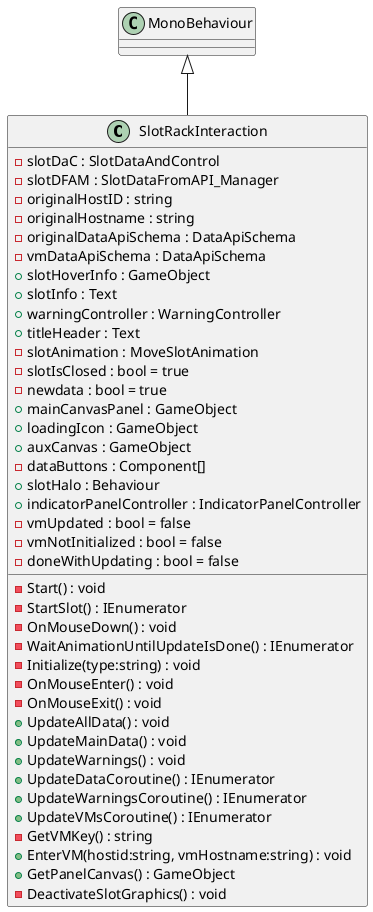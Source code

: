 @startuml
class SlotRackInteraction {
    - slotDaC : SlotDataAndControl
    - slotDFAM : SlotDataFromAPI_Manager
    - originalHostID : string
    - originalHostname : string
    - originalDataApiSchema : DataApiSchema
    - vmDataApiSchema : DataApiSchema
    + slotHoverInfo : GameObject
    + slotInfo : Text
    + warningController : WarningController
    + titleHeader : Text
    - slotAnimation : MoveSlotAnimation
    - slotIsClosed : bool = true
    - newdata : bool = true
    + mainCanvasPanel : GameObject
    + loadingIcon : GameObject
    + auxCanvas : GameObject
    - dataButtons : Component[]
    + slotHalo : Behaviour
    + indicatorPanelController : IndicatorPanelController
    - vmUpdated : bool = false
    - vmNotInitialized : bool = false
    - doneWithUpdating : bool = false
    - Start() : void
    - StartSlot() : IEnumerator
    - OnMouseDown() : void
    - WaitAnimationUntilUpdateIsDone() : IEnumerator
    - Initialize(type:string) : void
    - OnMouseEnter() : void
    - OnMouseExit() : void
    + UpdateAllData() : void
    + UpdateMainData() : void
    + UpdateWarnings() : void
    + UpdateDataCoroutine() : IEnumerator
    + UpdateWarningsCoroutine() : IEnumerator
    + UpdateVMsCoroutine() : IEnumerator
    - GetVMKey() : string
    + EnterVM(hostid:string, vmHostname:string) : void
    + GetPanelCanvas() : GameObject
    - DeactivateSlotGraphics() : void
}
MonoBehaviour <|-- SlotRackInteraction
@enduml
